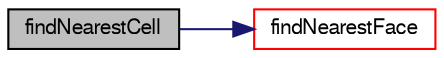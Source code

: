 digraph "findNearestCell"
{
  bgcolor="transparent";
  edge [fontname="FreeSans",fontsize="10",labelfontname="FreeSans",labelfontsize="10"];
  node [fontname="FreeSans",fontsize="10",shape=record];
  rankdir="LR";
  Node432 [label="findNearestCell",height=0.2,width=0.4,color="black", fillcolor="grey75", style="filled", fontcolor="black"];
  Node432 -> Node433 [color="midnightblue",fontsize="10",style="solid",fontname="FreeSans"];
  Node433 [label="findNearestFace",height=0.2,width=0.4,color="red",URL="$a25118.html#a9455bf4347774a4f5989a99640a0d61e"];
}
